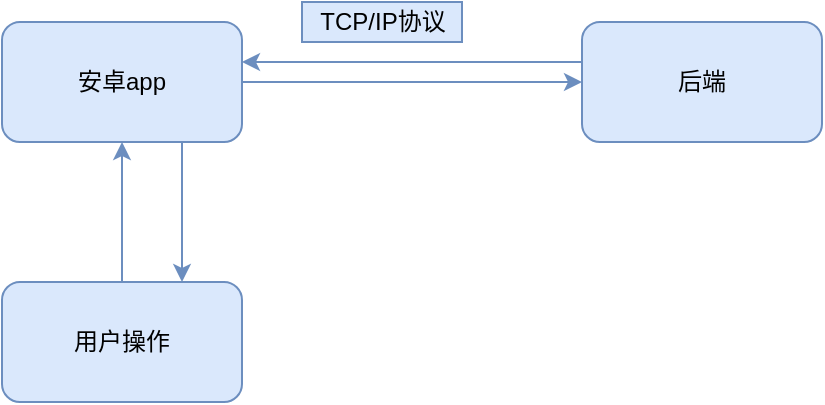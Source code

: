 <mxfile version="14.6.6" type="github"><diagram id="1EBmaxMrUhq7Sqw9-Sd7" name="第 1 页"><mxGraphModel dx="1038" dy="500" grid="1" gridSize="10" guides="1" tooltips="1" connect="1" arrows="1" fold="1" page="1" pageScale="1" pageWidth="827" pageHeight="1169" math="0" shadow="0"><root><mxCell id="0"/><mxCell id="1" parent="0"/><mxCell id="pvlUhFMW7RDWiwcA4T7M-4" style="edgeStyle=orthogonalEdgeStyle;rounded=0;orthogonalLoop=1;jettySize=auto;html=1;entryX=0;entryY=0.5;entryDx=0;entryDy=0;fillColor=#dae8fc;strokeColor=#6c8ebf;" edge="1" parent="1" source="pvlUhFMW7RDWiwcA4T7M-2" target="pvlUhFMW7RDWiwcA4T7M-3"><mxGeometry relative="1" as="geometry"/></mxCell><mxCell id="pvlUhFMW7RDWiwcA4T7M-9" style="edgeStyle=orthogonalEdgeStyle;rounded=0;orthogonalLoop=1;jettySize=auto;html=1;exitX=0.75;exitY=1;exitDx=0;exitDy=0;entryX=0.75;entryY=0;entryDx=0;entryDy=0;fillColor=#dae8fc;strokeColor=#6c8ebf;" edge="1" parent="1" source="pvlUhFMW7RDWiwcA4T7M-2" target="pvlUhFMW7RDWiwcA4T7M-7"><mxGeometry relative="1" as="geometry"/></mxCell><mxCell id="pvlUhFMW7RDWiwcA4T7M-2" value="安卓app" style="rounded=1;whiteSpace=wrap;html=1;fillColor=#dae8fc;strokeColor=#6c8ebf;" vertex="1" parent="1"><mxGeometry x="150" y="240" width="120" height="60" as="geometry"/></mxCell><mxCell id="pvlUhFMW7RDWiwcA4T7M-5" style="edgeStyle=orthogonalEdgeStyle;rounded=0;orthogonalLoop=1;jettySize=auto;html=1;fillColor=#dae8fc;strokeColor=#6c8ebf;" edge="1" parent="1" source="pvlUhFMW7RDWiwcA4T7M-3"><mxGeometry relative="1" as="geometry"><mxPoint x="270" y="260" as="targetPoint"/><Array as="points"><mxPoint x="380" y="260"/><mxPoint x="380" y="260"/></Array></mxGeometry></mxCell><mxCell id="pvlUhFMW7RDWiwcA4T7M-3" value="后端" style="rounded=1;whiteSpace=wrap;html=1;fillColor=#dae8fc;strokeColor=#6c8ebf;" vertex="1" parent="1"><mxGeometry x="440" y="240" width="120" height="60" as="geometry"/></mxCell><mxCell id="pvlUhFMW7RDWiwcA4T7M-6" value="TCP/IP协议" style="text;html=1;align=center;verticalAlign=middle;resizable=0;points=[];autosize=1;strokeColor=#6c8ebf;fillColor=#dae8fc;" vertex="1" parent="1"><mxGeometry x="300" y="230" width="80" height="20" as="geometry"/></mxCell><mxCell id="pvlUhFMW7RDWiwcA4T7M-8" style="edgeStyle=orthogonalEdgeStyle;rounded=0;orthogonalLoop=1;jettySize=auto;html=1;entryX=0.5;entryY=1;entryDx=0;entryDy=0;fillColor=#dae8fc;strokeColor=#6c8ebf;" edge="1" parent="1" source="pvlUhFMW7RDWiwcA4T7M-7" target="pvlUhFMW7RDWiwcA4T7M-2"><mxGeometry relative="1" as="geometry"/></mxCell><mxCell id="pvlUhFMW7RDWiwcA4T7M-7" value="用户操作" style="rounded=1;whiteSpace=wrap;html=1;fillColor=#dae8fc;strokeColor=#6c8ebf;" vertex="1" parent="1"><mxGeometry x="150" y="370" width="120" height="60" as="geometry"/></mxCell></root></mxGraphModel></diagram></mxfile>
